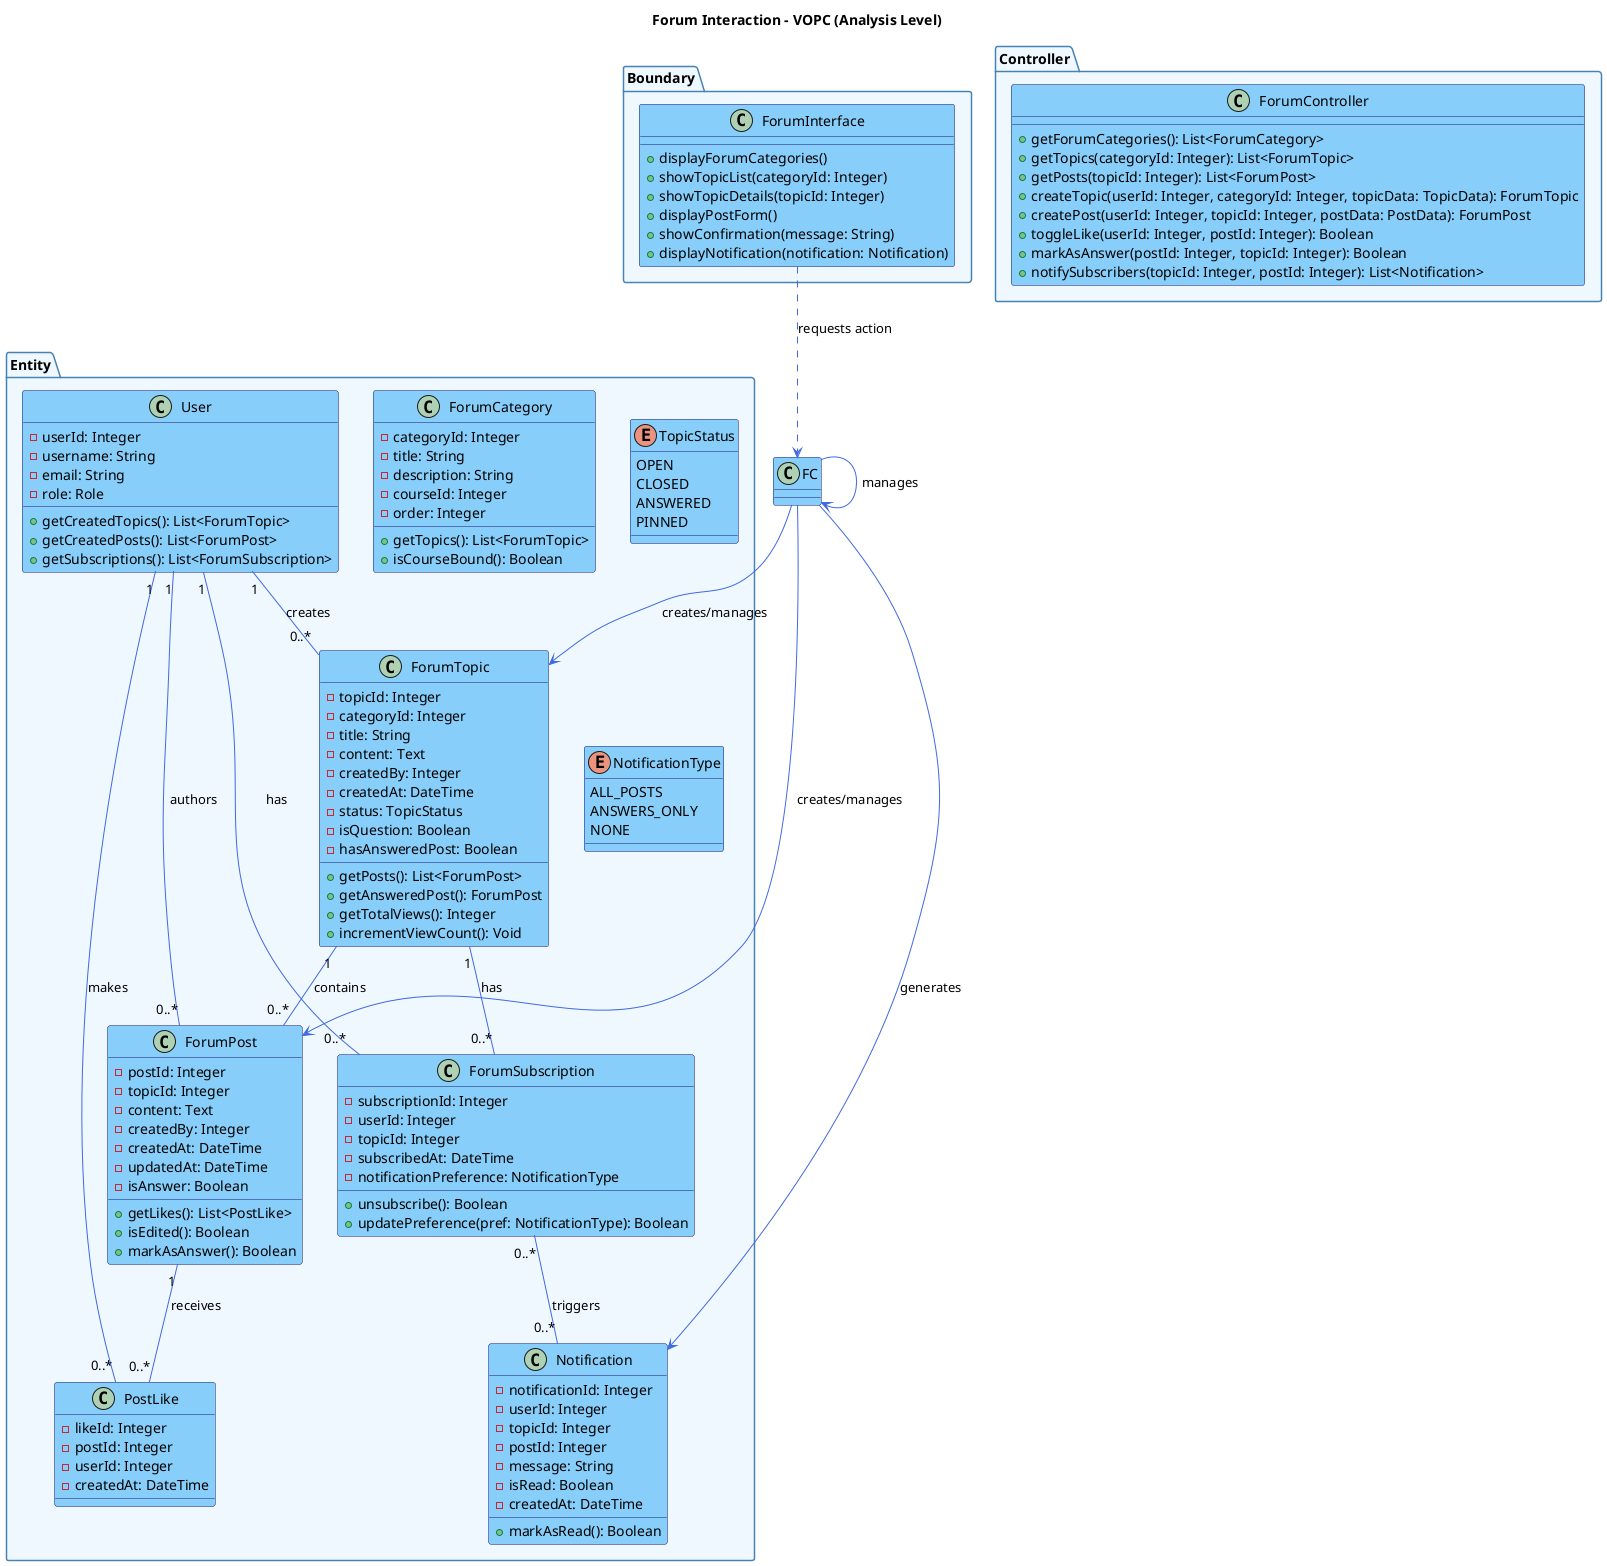 @startuml
title Forum Interaction - VOPC (Analysis Level)

skinparam class {
  BackgroundColor LightSkyBlue
  ArrowColor RoyalBlue
  BorderColor MidnightBlue
}

skinparam package {
  BackgroundColor AliceBlue
  BorderColor SteelBlue
}

package "Boundary" {
  class "ForumInterface" as FI {
    + displayForumCategories()
    + showTopicList(categoryId: Integer)
    + showTopicDetails(topicId: Integer)
    + displayPostForm()
    + showConfirmation(message: String)
    + displayNotification(notification: Notification)
  }
}

package "Controller" {
  class "ForumController" as FC {
    + getForumCategories(): List<ForumCategory>
    + getTopics(categoryId: Integer): List<ForumTopic>
    + getPosts(topicId: Integer): List<ForumPost>
    + createTopic(userId: Integer, categoryId: Integer, topicData: TopicData): ForumTopic
    + createPost(userId: Integer, topicId: Integer, postData: PostData): ForumPost
    + toggleLike(userId: Integer, postId: Integer): Boolean
    + markAsAnswer(postId: Integer, topicId: Integer): Boolean
    + notifySubscribers(topicId: Integer, postId: Integer): List<Notification>
  }
}

package "Entity" {
  class "ForumCategory" as FC {
    - categoryId: Integer
    - title: String
    - description: String
    - courseId: Integer
    - order: Integer
    + getTopics(): List<ForumTopic>
    + isCourseBound(): Boolean
  }
  
  class "ForumTopic" as FT {
    - topicId: Integer
    - categoryId: Integer
    - title: String
    - content: Text
    - createdBy: Integer
    - createdAt: DateTime
    - status: TopicStatus
    - isQuestion: Boolean
    - hasAnsweredPost: Boolean
    + getPosts(): List<ForumPost>
    + getAnsweredPost(): ForumPost
    + getTotalViews(): Integer
    + incrementViewCount(): Void
  }
  
  class "ForumPost" as FP {
    - postId: Integer
    - topicId: Integer
    - content: Text
    - createdBy: Integer
    - createdAt: DateTime
    - updatedAt: DateTime
    - isAnswer: Boolean
    + getLikes(): List<PostLike>
    + isEdited(): Boolean
    + markAsAnswer(): Boolean
  }
  
  class "PostLike" as PL {
    - likeId: Integer
    - postId: Integer
    - userId: Integer
    - createdAt: DateTime
  }
  
  class "User" as U {
    - userId: Integer
    - username: String
    - email: String
    - role: Role
    + getCreatedTopics(): List<ForumTopic>
    + getCreatedPosts(): List<ForumPost>
    + getSubscriptions(): List<ForumSubscription>
  }
  
  class "ForumSubscription" as FS {
    - subscriptionId: Integer
    - userId: Integer
    - topicId: Integer
    - subscribedAt: DateTime
    - notificationPreference: NotificationType
    + unsubscribe(): Boolean
    + updatePreference(pref: NotificationType): Boolean
  }
  
  class "Notification" as N {
    - notificationId: Integer
    - userId: Integer
    - topicId: Integer
    - postId: Integer
    - message: String
    - isRead: Boolean
    - createdAt: DateTime
    + markAsRead(): Boolean
  }
  
  enum "TopicStatus" as TS {
    OPEN
    CLOSED
    ANSWERED
    PINNED
  }
  
  enum "NotificationType" as NT {
    ALL_POSTS
    ANSWERS_ONLY
    NONE
  }
}

' Relationships
FI ..> FC : requests action
FC --> FC : manages
FC --> FT : creates/manages
FC --> FP : creates/manages
FC --> N : generates
U "1" -- "0..*" FT : creates
U "1" -- "0..*" FP : authors
U "1" -- "0..*" PL : makes
U "1" -- "0..*" FS : has
FT "1" -- "0..*" FP : contains
FP "1" -- "0..*" PL : receives
FT "1" -- "0..*" FS : has
FS "0..*" -- "0..*" N : triggers

@enduml 